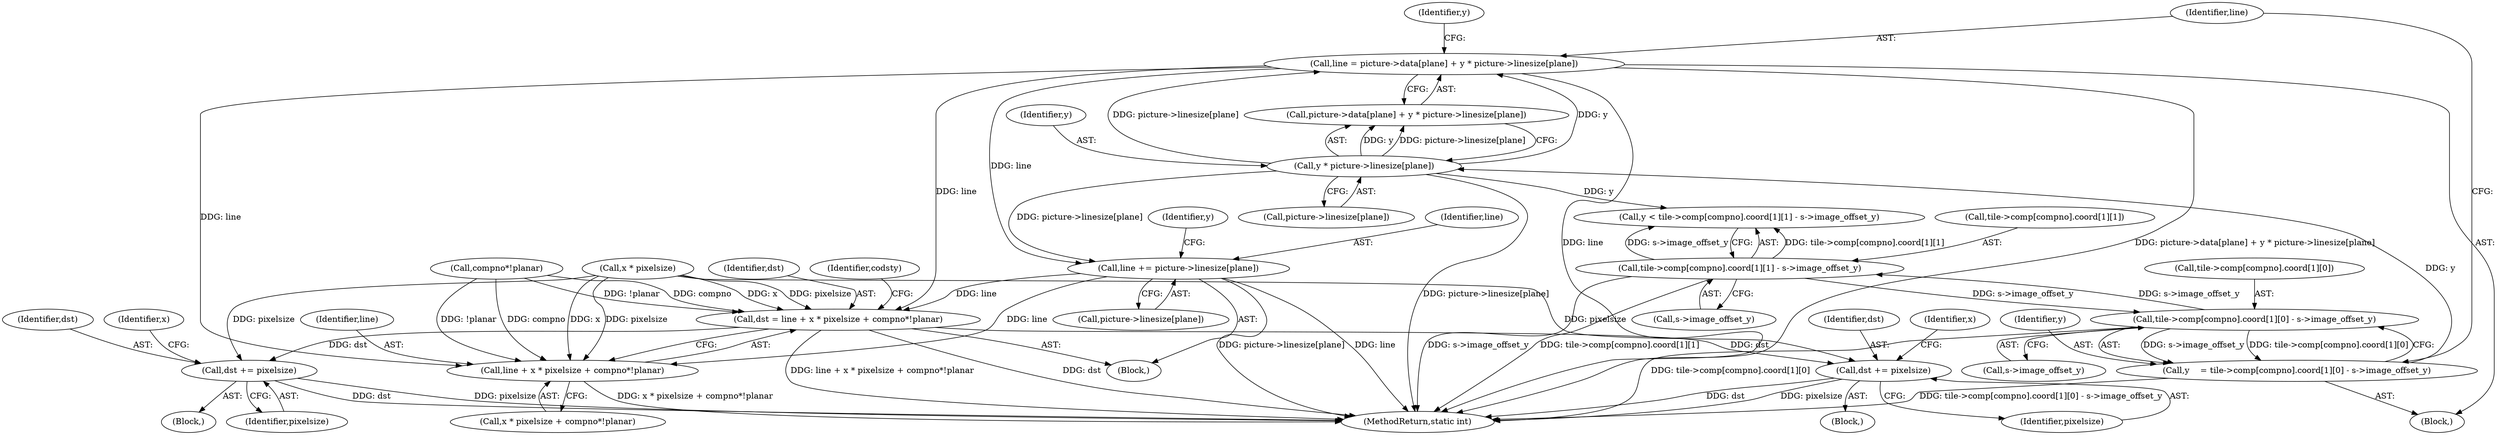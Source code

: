 digraph "0_FFmpeg_fe448cd28d674c3eff3072552eae366d0b659ce9@integer" {
"1000591" [label="(Call,line = picture->data[plane] + y * picture->linesize[plane])"];
"1000599" [label="(Call,y * picture->linesize[plane])"];
"1000574" [label="(Call,y    = tile->comp[compno].coord[1][0] - s->image_offset_y)"];
"1000576" [label="(Call,tile->comp[compno].coord[1][0] - s->image_offset_y)"];
"1000609" [label="(Call,tile->comp[compno].coord[1][1] - s->image_offset_y)"];
"1000650" [label="(Call,dst = line + x * pixelsize + compno*!planar)"];
"1000713" [label="(Call,dst += pixelsize)"];
"1000761" [label="(Call,dst += pixelsize)"];
"1000652" [label="(Call,line + x * pixelsize + compno*!planar)"];
"1000764" [label="(Call,line += picture->linesize[plane])"];
"1000609" [label="(Call,tile->comp[compno].coord[1][1] - s->image_offset_y)"];
"1000576" [label="(Call,tile->comp[compno].coord[1][0] - s->image_offset_y)"];
"1000621" [label="(Call,s->image_offset_y)"];
"1000652" [label="(Call,line + x * pixelsize + compno*!planar)"];
"1000575" [label="(Identifier,y)"];
"1000723" [label="(Identifier,x)"];
"1000650" [label="(Call,dst = line + x * pixelsize + compno*!planar)"];
"1000665" [label="(Identifier,codsty)"];
"1000588" [label="(Call,s->image_offset_y)"];
"1000577" [label="(Call,tile->comp[compno].coord[1][0])"];
"1000762" [label="(Identifier,dst)"];
"1000608" [label="(Identifier,y)"];
"1000658" [label="(Call,compno*!planar)"];
"1000763" [label="(Identifier,pixelsize)"];
"1000610" [label="(Call,tile->comp[compno].coord[1][1])"];
"1000764" [label="(Call,line += picture->linesize[plane])"];
"1000761" [label="(Call,dst += pixelsize)"];
"1000680" [label="(Block,)"];
"1000714" [label="(Identifier,dst)"];
"1000592" [label="(Identifier,line)"];
"1000601" [label="(Call,picture->linesize[plane])"];
"1000654" [label="(Call,x * pixelsize + compno*!planar)"];
"1000599" [label="(Call,y * picture->linesize[plane])"];
"1000625" [label="(Identifier,y)"];
"1001090" [label="(MethodReturn,static int)"];
"1000655" [label="(Call,x * pixelsize)"];
"1000631" [label="(Block,)"];
"1000674" [label="(Identifier,x)"];
"1000600" [label="(Identifier,y)"];
"1000653" [label="(Identifier,line)"];
"1000765" [label="(Identifier,line)"];
"1000474" [label="(Block,)"];
"1000651" [label="(Identifier,dst)"];
"1000574" [label="(Call,y    = tile->comp[compno].coord[1][0] - s->image_offset_y)"];
"1000607" [label="(Call,y < tile->comp[compno].coord[1][1] - s->image_offset_y)"];
"1000593" [label="(Call,picture->data[plane] + y * picture->linesize[plane])"];
"1000713" [label="(Call,dst += pixelsize)"];
"1000591" [label="(Call,line = picture->data[plane] + y * picture->linesize[plane])"];
"1000729" [label="(Block,)"];
"1000715" [label="(Identifier,pixelsize)"];
"1000766" [label="(Call,picture->linesize[plane])"];
"1000591" -> "1000474"  [label="AST: "];
"1000591" -> "1000593"  [label="CFG: "];
"1000592" -> "1000591"  [label="AST: "];
"1000593" -> "1000591"  [label="AST: "];
"1000608" -> "1000591"  [label="CFG: "];
"1000591" -> "1001090"  [label="DDG: line"];
"1000591" -> "1001090"  [label="DDG: picture->data[plane] + y * picture->linesize[plane]"];
"1000599" -> "1000591"  [label="DDG: y"];
"1000599" -> "1000591"  [label="DDG: picture->linesize[plane]"];
"1000591" -> "1000650"  [label="DDG: line"];
"1000591" -> "1000652"  [label="DDG: line"];
"1000591" -> "1000764"  [label="DDG: line"];
"1000599" -> "1000593"  [label="AST: "];
"1000599" -> "1000601"  [label="CFG: "];
"1000600" -> "1000599"  [label="AST: "];
"1000601" -> "1000599"  [label="AST: "];
"1000593" -> "1000599"  [label="CFG: "];
"1000599" -> "1001090"  [label="DDG: picture->linesize[plane]"];
"1000599" -> "1000593"  [label="DDG: y"];
"1000599" -> "1000593"  [label="DDG: picture->linesize[plane]"];
"1000574" -> "1000599"  [label="DDG: y"];
"1000599" -> "1000607"  [label="DDG: y"];
"1000599" -> "1000764"  [label="DDG: picture->linesize[plane]"];
"1000574" -> "1000474"  [label="AST: "];
"1000574" -> "1000576"  [label="CFG: "];
"1000575" -> "1000574"  [label="AST: "];
"1000576" -> "1000574"  [label="AST: "];
"1000592" -> "1000574"  [label="CFG: "];
"1000574" -> "1001090"  [label="DDG: tile->comp[compno].coord[1][0] - s->image_offset_y"];
"1000576" -> "1000574"  [label="DDG: tile->comp[compno].coord[1][0]"];
"1000576" -> "1000574"  [label="DDG: s->image_offset_y"];
"1000576" -> "1000588"  [label="CFG: "];
"1000577" -> "1000576"  [label="AST: "];
"1000588" -> "1000576"  [label="AST: "];
"1000576" -> "1001090"  [label="DDG: tile->comp[compno].coord[1][0]"];
"1000609" -> "1000576"  [label="DDG: s->image_offset_y"];
"1000576" -> "1000609"  [label="DDG: s->image_offset_y"];
"1000609" -> "1000607"  [label="AST: "];
"1000609" -> "1000621"  [label="CFG: "];
"1000610" -> "1000609"  [label="AST: "];
"1000621" -> "1000609"  [label="AST: "];
"1000607" -> "1000609"  [label="CFG: "];
"1000609" -> "1001090"  [label="DDG: s->image_offset_y"];
"1000609" -> "1001090"  [label="DDG: tile->comp[compno].coord[1][1]"];
"1000609" -> "1000607"  [label="DDG: tile->comp[compno].coord[1][1]"];
"1000609" -> "1000607"  [label="DDG: s->image_offset_y"];
"1000650" -> "1000631"  [label="AST: "];
"1000650" -> "1000652"  [label="CFG: "];
"1000651" -> "1000650"  [label="AST: "];
"1000652" -> "1000650"  [label="AST: "];
"1000665" -> "1000650"  [label="CFG: "];
"1000650" -> "1001090"  [label="DDG: dst"];
"1000650" -> "1001090"  [label="DDG: line + x * pixelsize + compno*!planar"];
"1000764" -> "1000650"  [label="DDG: line"];
"1000655" -> "1000650"  [label="DDG: x"];
"1000655" -> "1000650"  [label="DDG: pixelsize"];
"1000658" -> "1000650"  [label="DDG: compno"];
"1000658" -> "1000650"  [label="DDG: !planar"];
"1000650" -> "1000713"  [label="DDG: dst"];
"1000650" -> "1000761"  [label="DDG: dst"];
"1000713" -> "1000680"  [label="AST: "];
"1000713" -> "1000715"  [label="CFG: "];
"1000714" -> "1000713"  [label="AST: "];
"1000715" -> "1000713"  [label="AST: "];
"1000674" -> "1000713"  [label="CFG: "];
"1000713" -> "1001090"  [label="DDG: dst"];
"1000713" -> "1001090"  [label="DDG: pixelsize"];
"1000655" -> "1000713"  [label="DDG: pixelsize"];
"1000761" -> "1000729"  [label="AST: "];
"1000761" -> "1000763"  [label="CFG: "];
"1000762" -> "1000761"  [label="AST: "];
"1000763" -> "1000761"  [label="AST: "];
"1000723" -> "1000761"  [label="CFG: "];
"1000761" -> "1001090"  [label="DDG: dst"];
"1000761" -> "1001090"  [label="DDG: pixelsize"];
"1000655" -> "1000761"  [label="DDG: pixelsize"];
"1000652" -> "1000654"  [label="CFG: "];
"1000653" -> "1000652"  [label="AST: "];
"1000654" -> "1000652"  [label="AST: "];
"1000652" -> "1001090"  [label="DDG: x * pixelsize + compno*!planar"];
"1000764" -> "1000652"  [label="DDG: line"];
"1000655" -> "1000652"  [label="DDG: x"];
"1000655" -> "1000652"  [label="DDG: pixelsize"];
"1000658" -> "1000652"  [label="DDG: compno"];
"1000658" -> "1000652"  [label="DDG: !planar"];
"1000764" -> "1000631"  [label="AST: "];
"1000764" -> "1000766"  [label="CFG: "];
"1000765" -> "1000764"  [label="AST: "];
"1000766" -> "1000764"  [label="AST: "];
"1000625" -> "1000764"  [label="CFG: "];
"1000764" -> "1001090"  [label="DDG: picture->linesize[plane]"];
"1000764" -> "1001090"  [label="DDG: line"];
}

